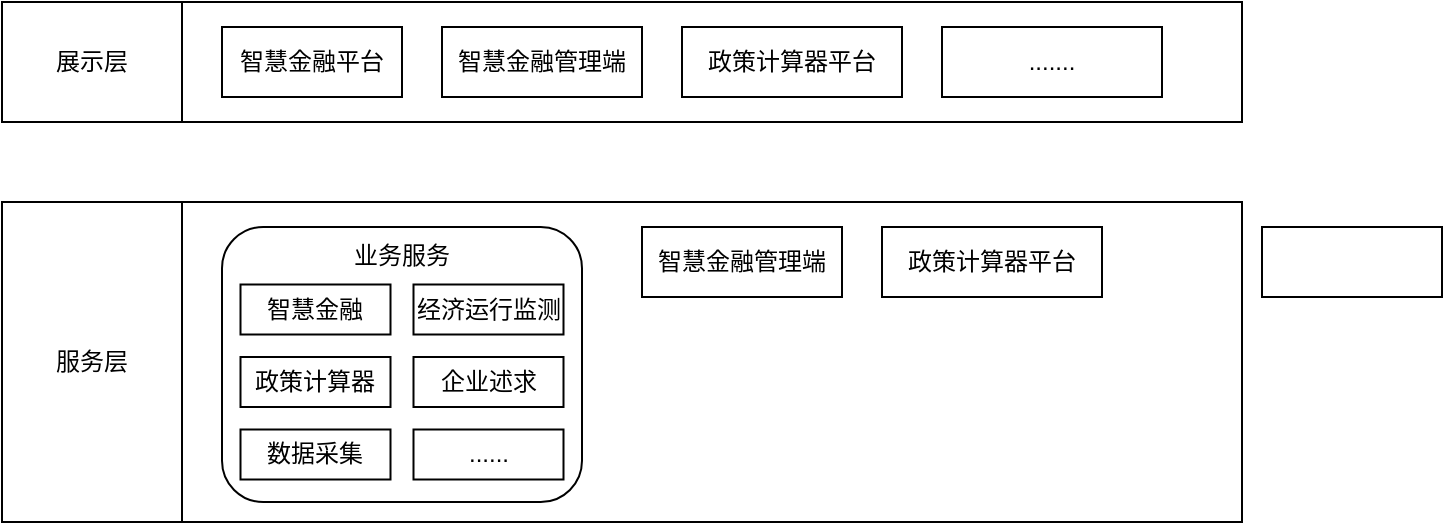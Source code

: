 <mxfile version="21.6.9" type="github">
  <diagram name="第 1 页" id="PB_nf5uyEakX5CC_Q3U3">
    <mxGraphModel dx="1006" dy="378" grid="1" gridSize="10" guides="1" tooltips="1" connect="1" arrows="1" fold="1" page="1" pageScale="1" pageWidth="827" pageHeight="1169" math="0" shadow="0">
      <root>
        <mxCell id="0" />
        <mxCell id="1" parent="0" />
        <mxCell id="RwFWexjP3_oaEFjTqjFq-1" value="" style="rounded=0;whiteSpace=wrap;html=1;" vertex="1" parent="1">
          <mxGeometry x="160" y="190" width="530" height="60" as="geometry" />
        </mxCell>
        <mxCell id="RwFWexjP3_oaEFjTqjFq-2" value="智慧金融平台" style="rounded=0;whiteSpace=wrap;html=1;" vertex="1" parent="1">
          <mxGeometry x="180" y="202.5" width="90" height="35" as="geometry" />
        </mxCell>
        <mxCell id="RwFWexjP3_oaEFjTqjFq-4" value="展示层" style="rounded=0;whiteSpace=wrap;html=1;" vertex="1" parent="1">
          <mxGeometry x="70" y="190" width="90" height="60" as="geometry" />
        </mxCell>
        <mxCell id="RwFWexjP3_oaEFjTqjFq-5" value="政策计算器平台" style="rounded=0;whiteSpace=wrap;html=1;" vertex="1" parent="1">
          <mxGeometry x="410" y="202.5" width="110" height="35" as="geometry" />
        </mxCell>
        <mxCell id="RwFWexjP3_oaEFjTqjFq-7" value="智慧金融管理端" style="rounded=0;whiteSpace=wrap;html=1;" vertex="1" parent="1">
          <mxGeometry x="290" y="202.5" width="100" height="35" as="geometry" />
        </mxCell>
        <mxCell id="RwFWexjP3_oaEFjTqjFq-8" value="......." style="rounded=0;whiteSpace=wrap;html=1;" vertex="1" parent="1">
          <mxGeometry x="540" y="202.5" width="110" height="35" as="geometry" />
        </mxCell>
        <mxCell id="RwFWexjP3_oaEFjTqjFq-9" value="" style="rounded=0;whiteSpace=wrap;html=1;" vertex="1" parent="1">
          <mxGeometry x="160" y="290" width="530" height="160" as="geometry" />
        </mxCell>
        <mxCell id="RwFWexjP3_oaEFjTqjFq-10" value="" style="rounded=0;whiteSpace=wrap;html=1;" vertex="1" parent="1">
          <mxGeometry x="700" y="302.5" width="90" height="35" as="geometry" />
        </mxCell>
        <mxCell id="RwFWexjP3_oaEFjTqjFq-11" value="服务层" style="rounded=0;whiteSpace=wrap;html=1;" vertex="1" parent="1">
          <mxGeometry x="70" y="290" width="90" height="160" as="geometry" />
        </mxCell>
        <mxCell id="RwFWexjP3_oaEFjTqjFq-12" value="政策计算器平台" style="rounded=0;whiteSpace=wrap;html=1;" vertex="1" parent="1">
          <mxGeometry x="510" y="302.5" width="110" height="35" as="geometry" />
        </mxCell>
        <mxCell id="RwFWexjP3_oaEFjTqjFq-13" value="智慧金融管理端" style="rounded=0;whiteSpace=wrap;html=1;" vertex="1" parent="1">
          <mxGeometry x="390" y="302.5" width="100" height="35" as="geometry" />
        </mxCell>
        <mxCell id="RwFWexjP3_oaEFjTqjFq-16" value="&lt;div style=&quot;&quot;&gt;&lt;span style=&quot;background-color: initial;&quot;&gt;业务服务&lt;/span&gt;&lt;/div&gt;" style="rounded=1;whiteSpace=wrap;html=1;align=center;verticalAlign=top;" vertex="1" parent="1">
          <mxGeometry x="180" y="302.5" width="180" height="137.5" as="geometry" />
        </mxCell>
        <mxCell id="RwFWexjP3_oaEFjTqjFq-17" value="智慧金融" style="rounded=0;whiteSpace=wrap;html=1;" vertex="1" parent="1">
          <mxGeometry x="189.25" y="331.25" width="75" height="25" as="geometry" />
        </mxCell>
        <mxCell id="RwFWexjP3_oaEFjTqjFq-18" value="经济运行监测" style="rounded=0;whiteSpace=wrap;html=1;" vertex="1" parent="1">
          <mxGeometry x="275.75" y="331.25" width="75" height="25" as="geometry" />
        </mxCell>
        <mxCell id="RwFWexjP3_oaEFjTqjFq-19" value="政策计算器" style="rounded=0;whiteSpace=wrap;html=1;" vertex="1" parent="1">
          <mxGeometry x="189.25" y="367.5" width="75" height="25" as="geometry" />
        </mxCell>
        <mxCell id="RwFWexjP3_oaEFjTqjFq-20" value="企业述求" style="rounded=0;whiteSpace=wrap;html=1;" vertex="1" parent="1">
          <mxGeometry x="275.75" y="367.5" width="75" height="25" as="geometry" />
        </mxCell>
        <mxCell id="RwFWexjP3_oaEFjTqjFq-23" value="......" style="rounded=0;whiteSpace=wrap;html=1;" vertex="1" parent="1">
          <mxGeometry x="275.75" y="403.75" width="75" height="25" as="geometry" />
        </mxCell>
        <mxCell id="RwFWexjP3_oaEFjTqjFq-24" value="数据采集" style="rounded=0;whiteSpace=wrap;html=1;" vertex="1" parent="1">
          <mxGeometry x="189.25" y="403.75" width="75" height="25" as="geometry" />
        </mxCell>
      </root>
    </mxGraphModel>
  </diagram>
</mxfile>
